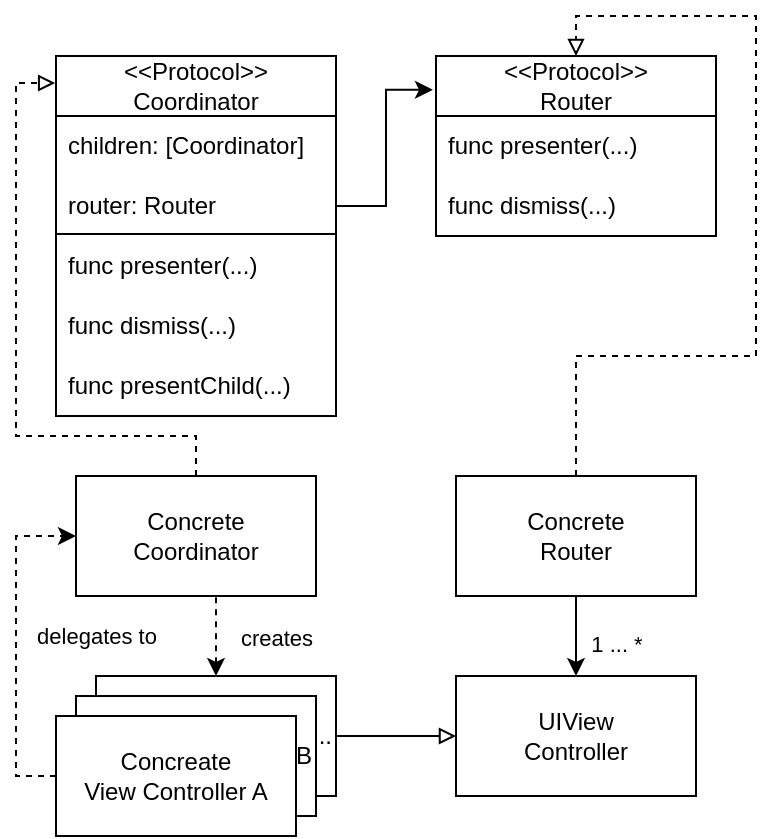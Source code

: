 <mxfile version="21.0.6" type="google"><diagram id="C5RBs43oDa-KdzZeNtuy" name="Page-1"><mxGraphModel grid="1" page="1" gridSize="10" guides="1" tooltips="1" connect="1" arrows="1" fold="1" pageScale="1" pageWidth="827" pageHeight="1169" math="0" shadow="0"><root><mxCell id="WIyWlLk6GJQsqaUBKTNV-0"/><mxCell id="WIyWlLk6GJQsqaUBKTNV-1" parent="WIyWlLk6GJQsqaUBKTNV-0"/><mxCell id="Yh-EVdSR-aNiSmIWk6Yb-0" value="&amp;lt;&amp;lt;Protocol&amp;gt;&amp;gt;&lt;br&gt;Coordinator" style="swimlane;fontStyle=0;childLayout=stackLayout;horizontal=1;startSize=30;horizontalStack=0;resizeParent=1;resizeParentMax=0;resizeLast=0;collapsible=1;marginBottom=0;whiteSpace=wrap;html=1;" vertex="1" parent="WIyWlLk6GJQsqaUBKTNV-1"><mxGeometry x="240" y="220" width="140" height="180" as="geometry"/></mxCell><mxCell id="Yh-EVdSR-aNiSmIWk6Yb-1" value="children: [Coordinator]" style="text;strokeColor=none;fillColor=none;align=left;verticalAlign=middle;spacingLeft=4;spacingRight=4;overflow=hidden;points=[[0,0.5],[1,0.5]];portConstraint=eastwest;rotatable=0;whiteSpace=wrap;html=1;" vertex="1" parent="Yh-EVdSR-aNiSmIWk6Yb-0"><mxGeometry y="30" width="140" height="30" as="geometry"/></mxCell><mxCell id="Yh-EVdSR-aNiSmIWk6Yb-2" value="router: Router" style="text;strokeColor=none;fillColor=none;align=left;verticalAlign=middle;spacingLeft=4;spacingRight=4;overflow=hidden;points=[[0,0.5],[1,0.5]];portConstraint=eastwest;rotatable=0;whiteSpace=wrap;html=1;" vertex="1" parent="Yh-EVdSR-aNiSmIWk6Yb-0"><mxGeometry y="60" width="140" height="30" as="geometry"/></mxCell><mxCell id="Yh-EVdSR-aNiSmIWk6Yb-3" value="func presenter(...)" style="text;strokeColor=none;fillColor=none;align=left;verticalAlign=middle;spacingLeft=4;spacingRight=4;overflow=hidden;points=[[0,0.5],[1,0.5]];portConstraint=eastwest;rotatable=0;whiteSpace=wrap;html=1;" vertex="1" parent="Yh-EVdSR-aNiSmIWk6Yb-0"><mxGeometry y="90" width="140" height="30" as="geometry"/></mxCell><mxCell id="Yh-EVdSR-aNiSmIWk6Yb-5" value="" style="endArrow=none;html=1;rounded=0;entryX=1;entryY=-0.033;entryDx=0;entryDy=0;entryPerimeter=0;" edge="1" parent="Yh-EVdSR-aNiSmIWk6Yb-0" target="Yh-EVdSR-aNiSmIWk6Yb-3"><mxGeometry width="50" height="50" relative="1" as="geometry"><mxPoint y="89" as="sourcePoint"/><mxPoint x="60" y="110" as="targetPoint"/></mxGeometry></mxCell><mxCell id="Yh-EVdSR-aNiSmIWk6Yb-4" value="func dismiss(...)" style="text;strokeColor=none;fillColor=none;align=left;verticalAlign=middle;spacingLeft=4;spacingRight=4;overflow=hidden;points=[[0,0.5],[1,0.5]];portConstraint=eastwest;rotatable=0;whiteSpace=wrap;html=1;" vertex="1" parent="Yh-EVdSR-aNiSmIWk6Yb-0"><mxGeometry y="120" width="140" height="30" as="geometry"/></mxCell><mxCell id="Yh-EVdSR-aNiSmIWk6Yb-6" value="func presentChild(...)" style="text;strokeColor=none;fillColor=none;align=left;verticalAlign=middle;spacingLeft=4;spacingRight=4;overflow=hidden;points=[[0,0.5],[1,0.5]];portConstraint=eastwest;rotatable=0;whiteSpace=wrap;html=1;" vertex="1" parent="Yh-EVdSR-aNiSmIWk6Yb-0"><mxGeometry y="150" width="140" height="30" as="geometry"/></mxCell><mxCell id="Yh-EVdSR-aNiSmIWk6Yb-7" value="&amp;lt;&amp;lt;Protocol&amp;gt;&amp;gt;&lt;br&gt;Router" style="swimlane;fontStyle=0;childLayout=stackLayout;horizontal=1;startSize=30;horizontalStack=0;resizeParent=1;resizeParentMax=0;resizeLast=0;collapsible=1;marginBottom=0;whiteSpace=wrap;html=1;" vertex="1" parent="WIyWlLk6GJQsqaUBKTNV-1"><mxGeometry x="430" y="220" width="140" height="90" as="geometry"/></mxCell><mxCell id="Yh-EVdSR-aNiSmIWk6Yb-11" value="func presenter(...)" style="text;strokeColor=none;fillColor=none;align=left;verticalAlign=middle;spacingLeft=4;spacingRight=4;overflow=hidden;points=[[0,0.5],[1,0.5]];portConstraint=eastwest;rotatable=0;whiteSpace=wrap;html=1;" vertex="1" parent="Yh-EVdSR-aNiSmIWk6Yb-7"><mxGeometry y="30" width="140" height="30" as="geometry"/></mxCell><mxCell id="Yh-EVdSR-aNiSmIWk6Yb-12" value="func dismiss(...)" style="text;strokeColor=none;fillColor=none;align=left;verticalAlign=middle;spacingLeft=4;spacingRight=4;overflow=hidden;points=[[0,0.5],[1,0.5]];portConstraint=eastwest;rotatable=0;whiteSpace=wrap;html=1;" vertex="1" parent="Yh-EVdSR-aNiSmIWk6Yb-7"><mxGeometry y="60" width="140" height="30" as="geometry"/></mxCell><mxCell id="Yh-EVdSR-aNiSmIWk6Yb-13" style="edgeStyle=orthogonalEdgeStyle;rounded=0;orthogonalLoop=1;jettySize=auto;html=1;entryX=-0.011;entryY=0.188;entryDx=0;entryDy=0;entryPerimeter=0;exitX=1;exitY=0.5;exitDx=0;exitDy=0;" edge="1" parent="WIyWlLk6GJQsqaUBKTNV-1" source="Yh-EVdSR-aNiSmIWk6Yb-2" target="Yh-EVdSR-aNiSmIWk6Yb-7"><mxGeometry relative="1" as="geometry"/></mxCell><mxCell id="Yh-EVdSR-aNiSmIWk6Yb-16" style="edgeStyle=orthogonalEdgeStyle;rounded=0;orthogonalLoop=1;jettySize=auto;html=1;entryX=-0.003;entryY=0.075;entryDx=0;entryDy=0;entryPerimeter=0;dashed=1;endArrow=block;endFill=0;" edge="1" parent="WIyWlLk6GJQsqaUBKTNV-1" source="Yh-EVdSR-aNiSmIWk6Yb-14" target="Yh-EVdSR-aNiSmIWk6Yb-0"><mxGeometry relative="1" as="geometry"><Array as="points"><mxPoint x="310" y="410"/><mxPoint x="220" y="410"/><mxPoint x="220" y="234"/></Array></mxGeometry></mxCell><mxCell id="Yh-EVdSR-aNiSmIWk6Yb-14" value="Concrete&lt;br&gt;Coordinator" style="rounded=0;whiteSpace=wrap;html=1;" vertex="1" parent="WIyWlLk6GJQsqaUBKTNV-1"><mxGeometry x="250" y="430" width="120" height="60" as="geometry"/></mxCell><mxCell id="LgcgTjXFv20KGedafcKq-0" style="edgeStyle=orthogonalEdgeStyle;rounded=0;orthogonalLoop=1;jettySize=auto;html=1;entryX=0.5;entryY=0;entryDx=0;entryDy=0;dashed=1;endArrow=block;endFill=0;" edge="1" parent="WIyWlLk6GJQsqaUBKTNV-1" source="Yh-EVdSR-aNiSmIWk6Yb-17" target="Yh-EVdSR-aNiSmIWk6Yb-7"><mxGeometry relative="1" as="geometry"><mxPoint x="590" y="240" as="targetPoint"/></mxGeometry></mxCell><mxCell id="Yh-EVdSR-aNiSmIWk6Yb-17" value="Concrete&lt;br&gt;Router" style="rounded=0;whiteSpace=wrap;html=1;" vertex="1" parent="WIyWlLk6GJQsqaUBKTNV-1"><mxGeometry x="440" y="430" width="120" height="60" as="geometry"/></mxCell><mxCell id="Yh-EVdSR-aNiSmIWk6Yb-19" value="UIView&lt;br&gt;Controller" style="rounded=0;whiteSpace=wrap;html=1;" vertex="1" parent="WIyWlLk6GJQsqaUBKTNV-1"><mxGeometry x="440" y="530" width="120" height="60" as="geometry"/></mxCell><mxCell id="Yh-EVdSR-aNiSmIWk6Yb-20" value="1 ... *" style="edgeStyle=orthogonalEdgeStyle;rounded=0;orthogonalLoop=1;jettySize=auto;html=1;entryX=0.5;entryY=0;entryDx=0;entryDy=0;exitX=0.5;exitY=1;exitDx=0;exitDy=0;" edge="1" parent="WIyWlLk6GJQsqaUBKTNV-1" source="Yh-EVdSR-aNiSmIWk6Yb-17" target="Yh-EVdSR-aNiSmIWk6Yb-19"><mxGeometry x="0.2" y="20" relative="1" as="geometry"><Array as="points"><mxPoint x="500" y="510"/><mxPoint x="500" y="510"/></Array><mxPoint as="offset"/><mxPoint x="520" y="500" as="sourcePoint"/></mxGeometry></mxCell><mxCell id="Yh-EVdSR-aNiSmIWk6Yb-22" style="edgeStyle=orthogonalEdgeStyle;rounded=0;orthogonalLoop=1;jettySize=auto;html=1;endArrow=block;endFill=0;" edge="1" parent="WIyWlLk6GJQsqaUBKTNV-1" source="Yh-EVdSR-aNiSmIWk6Yb-21" target="Yh-EVdSR-aNiSmIWk6Yb-19"><mxGeometry relative="1" as="geometry"/></mxCell><mxCell id="Yh-EVdSR-aNiSmIWk6Yb-21" value="&lt;div style=&quot;&quot;&gt;...&lt;/div&gt;" style="rounded=0;whiteSpace=wrap;html=1;align=right;" vertex="1" parent="WIyWlLk6GJQsqaUBKTNV-1"><mxGeometry x="260" y="530" width="120" height="60" as="geometry"/></mxCell><mxCell id="Yh-EVdSR-aNiSmIWk6Yb-23" value="&lt;div style=&quot;&quot;&gt;B&lt;/div&gt;" style="rounded=0;whiteSpace=wrap;html=1;align=right;" vertex="1" parent="WIyWlLk6GJQsqaUBKTNV-1"><mxGeometry x="250" y="540" width="120" height="60" as="geometry"/></mxCell><mxCell id="Yh-EVdSR-aNiSmIWk6Yb-25" style="edgeStyle=orthogonalEdgeStyle;rounded=0;orthogonalLoop=1;jettySize=auto;html=1;dashed=1;entryX=0.5;entryY=1;entryDx=0;entryDy=0;endArrow=none;endFill=0;startArrow=classic;startFill=1;exitX=0.5;exitY=0;exitDx=0;exitDy=0;" edge="1" parent="WIyWlLk6GJQsqaUBKTNV-1" source="Yh-EVdSR-aNiSmIWk6Yb-21" target="Yh-EVdSR-aNiSmIWk6Yb-14"><mxGeometry relative="1" as="geometry"><mxPoint x="140" y="180" as="targetPoint"/><Array as="points"><mxPoint x="320" y="490"/></Array></mxGeometry></mxCell><mxCell id="Yh-EVdSR-aNiSmIWk6Yb-26" value="creates" style="edgeLabel;html=1;align=center;verticalAlign=middle;resizable=0;points=[];" connectable="0" vertex="1" parent="Yh-EVdSR-aNiSmIWk6Yb-25"><mxGeometry x="0.422" y="2" relative="1" as="geometry"><mxPoint x="32" y="16" as="offset"/></mxGeometry></mxCell><mxCell id="Yh-EVdSR-aNiSmIWk6Yb-27" value="delegates to" style="edgeStyle=orthogonalEdgeStyle;rounded=0;orthogonalLoop=1;jettySize=auto;html=1;exitX=0;exitY=0.5;exitDx=0;exitDy=0;dashed=1;entryX=0;entryY=0.5;entryDx=0;entryDy=0;" edge="1" parent="WIyWlLk6GJQsqaUBKTNV-1" source="Yh-EVdSR-aNiSmIWk6Yb-24" target="Yh-EVdSR-aNiSmIWk6Yb-14"><mxGeometry x="0.059" y="-40" relative="1" as="geometry"><mxPoint as="offset"/><Array as="points"><mxPoint x="220" y="580"/><mxPoint x="220" y="460"/></Array></mxGeometry></mxCell><mxCell id="Yh-EVdSR-aNiSmIWk6Yb-24" value="Concreate&lt;br style=&quot;border-color: var(--border-color);&quot;&gt;View Controller A" style="rounded=0;whiteSpace=wrap;html=1;" vertex="1" parent="WIyWlLk6GJQsqaUBKTNV-1"><mxGeometry x="240" y="550" width="120" height="60" as="geometry"/></mxCell></root></mxGraphModel></diagram></mxfile>